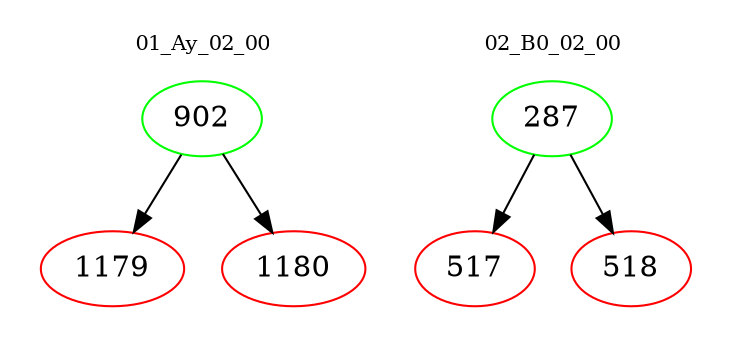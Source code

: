 digraph{
subgraph cluster_0 {
color = white
label = "01_Ay_02_00";
fontsize=10;
T0_902 [label="902", color="green"]
T0_902 -> T0_1179 [color="black"]
T0_1179 [label="1179", color="red"]
T0_902 -> T0_1180 [color="black"]
T0_1180 [label="1180", color="red"]
}
subgraph cluster_1 {
color = white
label = "02_B0_02_00";
fontsize=10;
T1_287 [label="287", color="green"]
T1_287 -> T1_517 [color="black"]
T1_517 [label="517", color="red"]
T1_287 -> T1_518 [color="black"]
T1_518 [label="518", color="red"]
}
}

